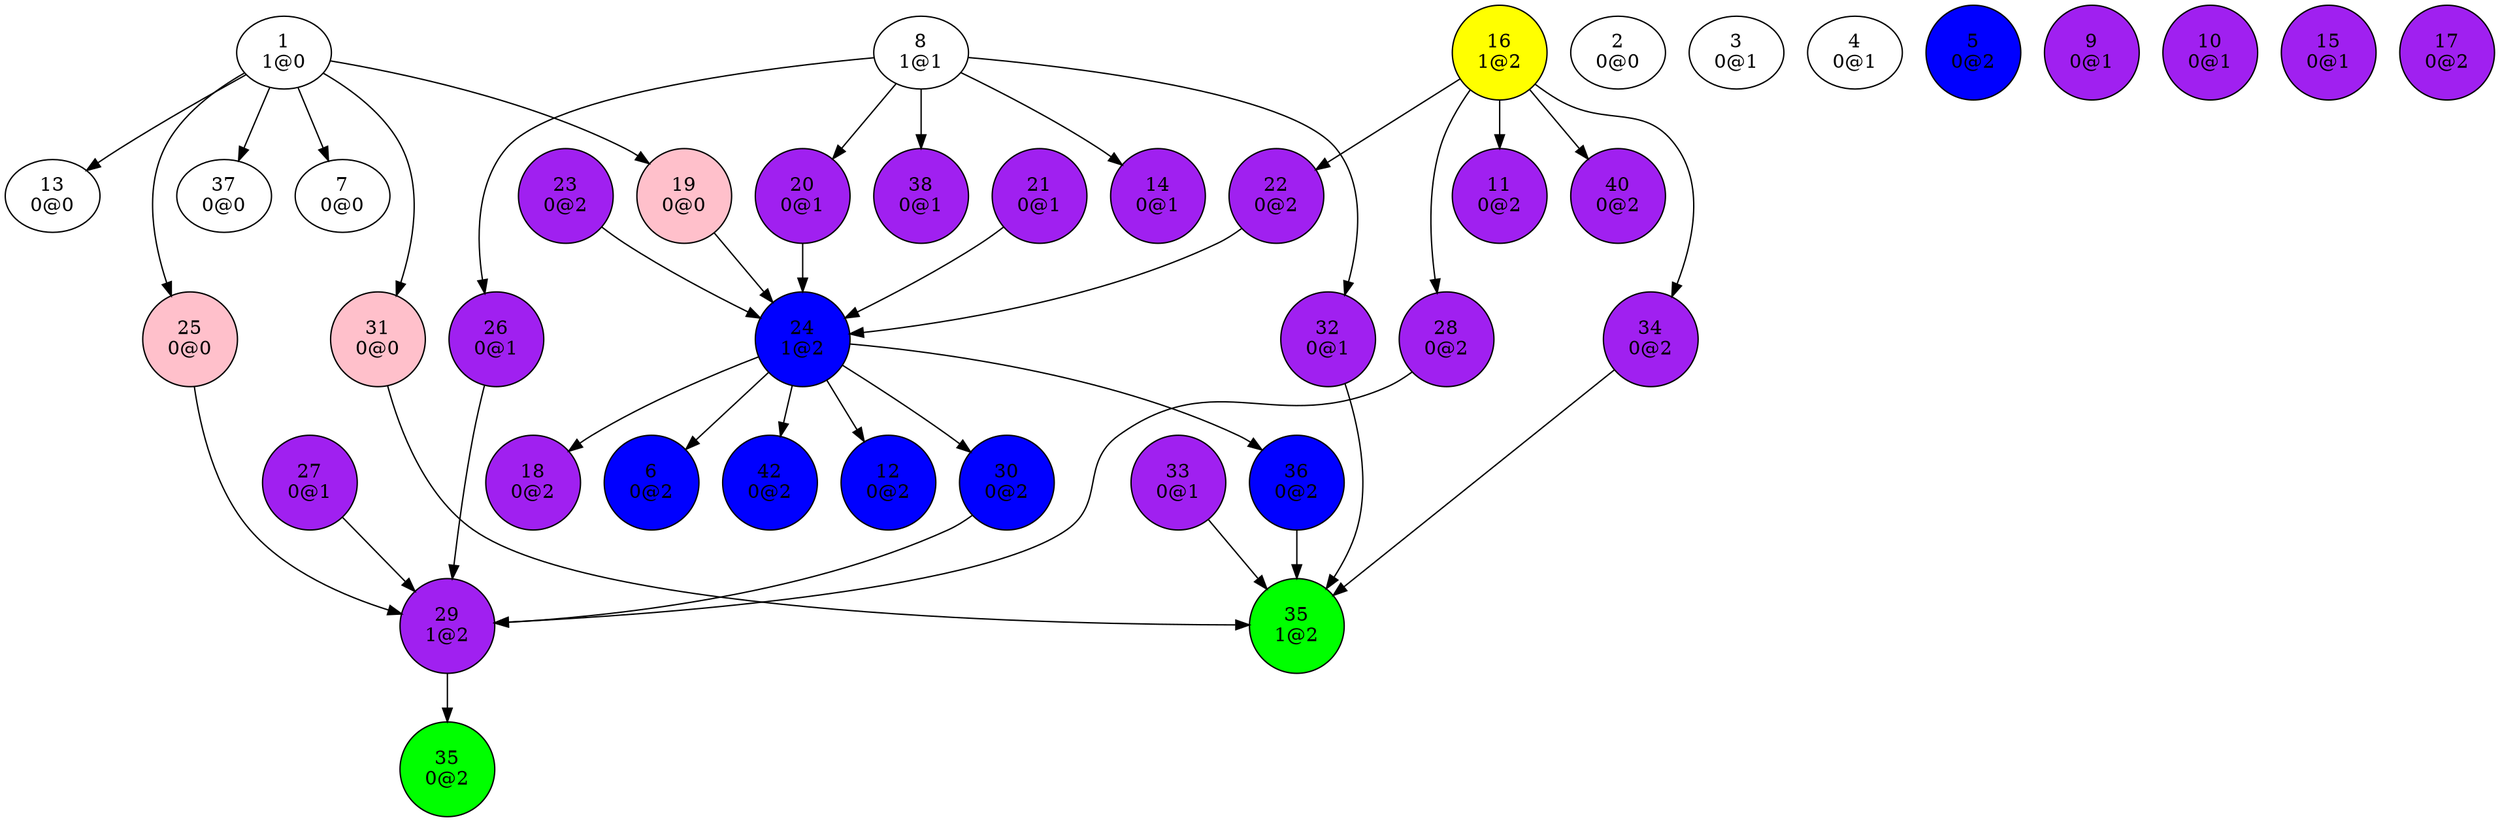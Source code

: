 digraph {
"1
1@0"->"7
0@0";
"1
1@0"->"13
0@0";
"1
1@0"->"19
0@0";
"1
1@0"->"25
0@0";
"1
1@0"->"31
0@0";
"1
1@0"->"37
0@0";
"2
0@0";
"3
0@1";
"4
0@1";
"5
0@2";
"6
0@2";
"7
0@0";
"8
1@1"->"14
0@1";
"8
1@1"->"20
0@1";
"8
1@1"->"26
0@1";
"8
1@1"->"32
0@1";
"8
1@1"->"38
0@1";
"9
0@1";
"10
0@1";
"11
0@2";
"12
0@2";
"13
0@0";
"14
0@1";
"15
0@1";
"16
1@2"->"11
0@2";
"16
1@2"->"22
0@2";
"16
1@2"->"28
0@2";
"16
1@2"->"34
0@2";
"16
1@2"->"40
0@2";
"17
0@2";
"18
0@2";
"19
0@0"->"24
1@2";
"20
0@1"->"24
1@2";
"21
0@1"->"24
1@2";
"22
0@2"->"24
1@2";
"23
0@2"->"24
1@2";
"24
1@2"->"6
0@2";
"24
1@2"->"12
0@2";
"24
1@2"->"18
0@2";
"24
1@2"->"30
0@2";
"24
1@2"->"36
0@2";
"24
1@2"->"42
0@2";
"25
0@0"->"29
1@2";
"26
0@1"->"29
1@2";
"27
0@1"->"29
1@2";
"28
0@2"->"29
1@2";
"29
1@2"->"35
0@2";
"30
0@2"->"29
1@2";
"31
0@0"->"35
1@2";
"32
0@1"->"35
1@2";
"33
0@1"->"35
1@2";
"34
0@2"->"35
1@2";
"35
0@2";
"35
1@2";
"36
0@2"->"35
1@2";
"37
0@0";
"38
0@1";
"40
0@2";
"42
0@2";
"5
0@2"[shape=circle, style=filled, fillcolor=blue];
"6
0@2"[shape=circle, style=filled, fillcolor=blue];
"9
0@1"[shape=circle, style=filled, fillcolor=purple];
"10
0@1"[shape=circle, style=filled, fillcolor=purple];
"11
0@2"[shape=circle, style=filled, fillcolor=purple];
"12
0@2"[shape=circle, style=filled, fillcolor=blue];
"14
0@1"[shape=circle, style=filled, fillcolor=purple];
"15
0@1"[shape=circle, style=filled, fillcolor=purple];
"16
1@2"[shape=circle, style=filled, fillcolor=yellow];
"17
0@2"[shape=circle, style=filled, fillcolor=purple];
"18
0@2"[shape=circle, style=filled, fillcolor=purple];
"19
0@0"[shape=circle, style=filled, fillcolor=pink];
"20
0@1"[shape=circle, style=filled, fillcolor=purple];
"21
0@1"[shape=circle, style=filled, fillcolor=purple];
"22
0@2"[shape=circle, style=filled, fillcolor=purple];
"23
0@2"[shape=circle, style=filled, fillcolor=purple];
"24
1@2"[shape=circle, style=filled, fillcolor=blue];
"25
0@0"[shape=circle, style=filled, fillcolor=pink];
"26
0@1"[shape=circle, style=filled, fillcolor=purple];
"27
0@1"[shape=circle, style=filled, fillcolor=purple];
"28
0@2"[shape=circle, style=filled, fillcolor=purple];
"29
1@2"[shape=circle, style=filled, fillcolor=purple];
"30
0@2"[shape=circle, style=filled, fillcolor=blue];
"31
0@0"[shape=circle, style=filled, fillcolor=pink];
"32
0@1"[shape=circle, style=filled, fillcolor=purple];
"33
0@1"[shape=circle, style=filled, fillcolor=purple];
"34
0@2"[shape=circle, style=filled, fillcolor=purple];
"35
0@2"[shape=circle, style=filled, fillcolor=green];
"35
1@2"[shape=circle, style=filled, fillcolor=green];
"36
0@2"[shape=circle, style=filled, fillcolor=blue];
"38
0@1"[shape=circle, style=filled, fillcolor=purple];
"40
0@2"[shape=circle, style=filled, fillcolor=purple];
"42
0@2"[shape=circle, style=filled, fillcolor=blue];
}